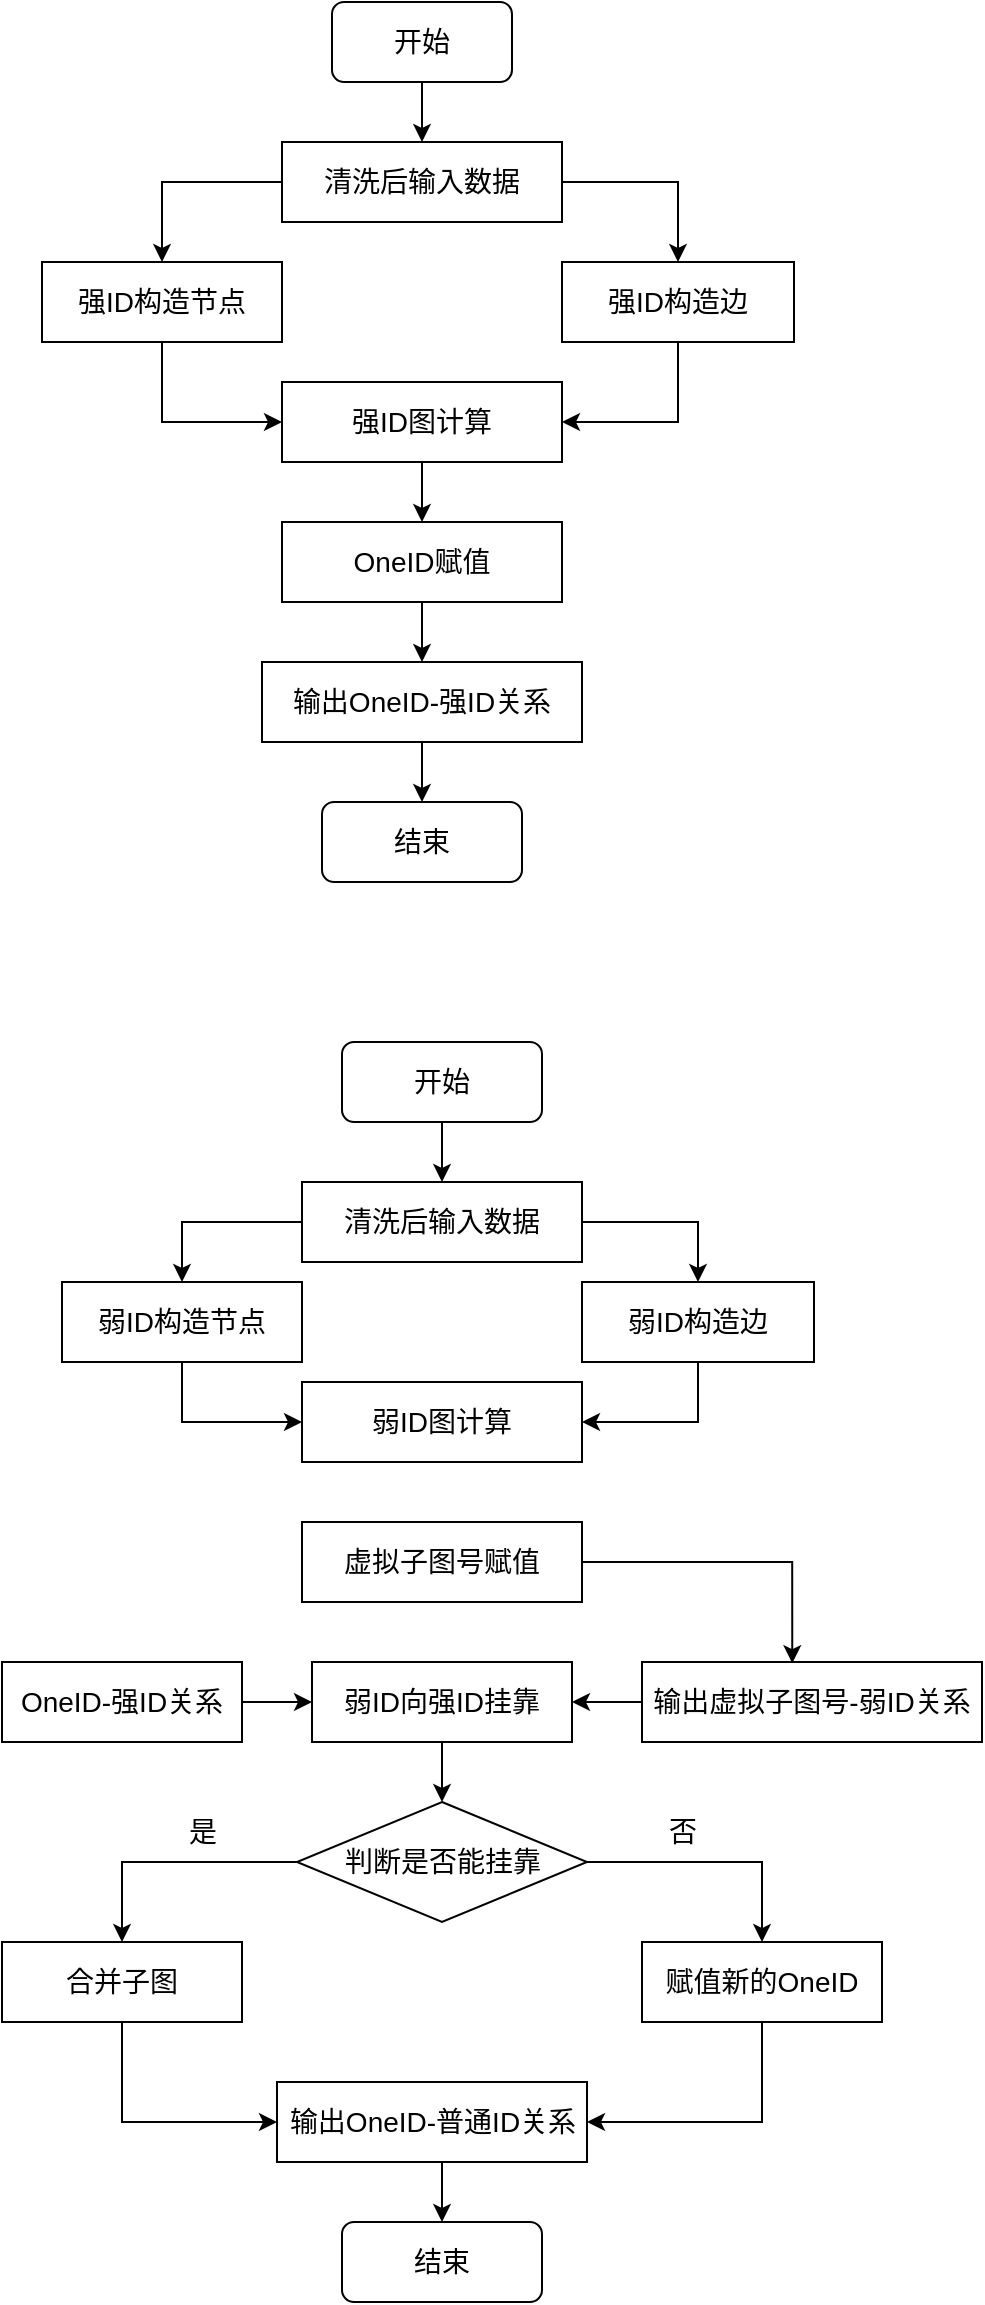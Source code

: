 <mxfile version="20.3.0" type="github">
  <diagram id="C5RBs43oDa-KdzZeNtuy" name="Page-1">
    <mxGraphModel dx="1550" dy="867" grid="1" gridSize="10" guides="1" tooltips="1" connect="1" arrows="1" fold="1" page="1" pageScale="1" pageWidth="827" pageHeight="1169" math="0" shadow="0">
      <root>
        <mxCell id="WIyWlLk6GJQsqaUBKTNV-0" />
        <mxCell id="WIyWlLk6GJQsqaUBKTNV-1" parent="WIyWlLk6GJQsqaUBKTNV-0" />
        <mxCell id="YwwYJsGPN3-Y0xMFqPzo-3" value="" style="edgeStyle=orthogonalEdgeStyle;rounded=0;orthogonalLoop=1;jettySize=auto;html=1;fontSize=14;exitX=0;exitY=0.5;exitDx=0;exitDy=0;" edge="1" parent="WIyWlLk6GJQsqaUBKTNV-1" source="YwwYJsGPN3-Y0xMFqPzo-0" target="YwwYJsGPN3-Y0xMFqPzo-2">
          <mxGeometry relative="1" as="geometry" />
        </mxCell>
        <mxCell id="YwwYJsGPN3-Y0xMFqPzo-5" style="edgeStyle=orthogonalEdgeStyle;rounded=0;orthogonalLoop=1;jettySize=auto;html=1;exitX=1;exitY=0.5;exitDx=0;exitDy=0;fontSize=14;" edge="1" parent="WIyWlLk6GJQsqaUBKTNV-1" source="YwwYJsGPN3-Y0xMFqPzo-0" target="YwwYJsGPN3-Y0xMFqPzo-4">
          <mxGeometry relative="1" as="geometry" />
        </mxCell>
        <mxCell id="YwwYJsGPN3-Y0xMFqPzo-0" value="&lt;font style=&quot;font-size: 14px;&quot;&gt;清洗后输入数据&lt;/font&gt;" style="rounded=0;whiteSpace=wrap;html=1;" vertex="1" parent="WIyWlLk6GJQsqaUBKTNV-1">
          <mxGeometry x="300" y="140" width="140" height="40" as="geometry" />
        </mxCell>
        <mxCell id="YwwYJsGPN3-Y0xMFqPzo-11" style="edgeStyle=orthogonalEdgeStyle;rounded=0;orthogonalLoop=1;jettySize=auto;html=1;exitX=0.5;exitY=1;exitDx=0;exitDy=0;entryX=0.5;entryY=0;entryDx=0;entryDy=0;fontSize=14;" edge="1" parent="WIyWlLk6GJQsqaUBKTNV-1" source="YwwYJsGPN3-Y0xMFqPzo-1" target="YwwYJsGPN3-Y0xMFqPzo-0">
          <mxGeometry relative="1" as="geometry" />
        </mxCell>
        <mxCell id="YwwYJsGPN3-Y0xMFqPzo-1" value="&lt;font style=&quot;font-size: 14px;&quot;&gt;开始&lt;/font&gt;" style="rounded=1;whiteSpace=wrap;html=1;" vertex="1" parent="WIyWlLk6GJQsqaUBKTNV-1">
          <mxGeometry x="325" y="70" width="90" height="40" as="geometry" />
        </mxCell>
        <mxCell id="YwwYJsGPN3-Y0xMFqPzo-7" style="edgeStyle=orthogonalEdgeStyle;rounded=0;orthogonalLoop=1;jettySize=auto;html=1;exitX=0.5;exitY=1;exitDx=0;exitDy=0;entryX=0;entryY=0.5;entryDx=0;entryDy=0;fontSize=14;" edge="1" parent="WIyWlLk6GJQsqaUBKTNV-1" source="YwwYJsGPN3-Y0xMFqPzo-2" target="YwwYJsGPN3-Y0xMFqPzo-6">
          <mxGeometry relative="1" as="geometry" />
        </mxCell>
        <mxCell id="YwwYJsGPN3-Y0xMFqPzo-2" value="&lt;font style=&quot;font-size: 14px;&quot;&gt;强ID构造节点&lt;/font&gt;" style="whiteSpace=wrap;html=1;rounded=0;" vertex="1" parent="WIyWlLk6GJQsqaUBKTNV-1">
          <mxGeometry x="180" y="200" width="120" height="40" as="geometry" />
        </mxCell>
        <mxCell id="YwwYJsGPN3-Y0xMFqPzo-8" style="edgeStyle=orthogonalEdgeStyle;rounded=0;orthogonalLoop=1;jettySize=auto;html=1;exitX=0.5;exitY=1;exitDx=0;exitDy=0;entryX=1;entryY=0.5;entryDx=0;entryDy=0;fontSize=14;" edge="1" parent="WIyWlLk6GJQsqaUBKTNV-1" source="YwwYJsGPN3-Y0xMFqPzo-4" target="YwwYJsGPN3-Y0xMFqPzo-6">
          <mxGeometry relative="1" as="geometry" />
        </mxCell>
        <mxCell id="YwwYJsGPN3-Y0xMFqPzo-4" value="&lt;font style=&quot;font-size: 14px;&quot;&gt;强ID构造边&lt;/font&gt;" style="rounded=0;whiteSpace=wrap;html=1;" vertex="1" parent="WIyWlLk6GJQsqaUBKTNV-1">
          <mxGeometry x="440" y="200" width="116" height="40" as="geometry" />
        </mxCell>
        <mxCell id="YwwYJsGPN3-Y0xMFqPzo-32" style="edgeStyle=orthogonalEdgeStyle;rounded=0;orthogonalLoop=1;jettySize=auto;html=1;exitX=0.5;exitY=1;exitDx=0;exitDy=0;entryX=0.5;entryY=0;entryDx=0;entryDy=0;fontSize=14;" edge="1" parent="WIyWlLk6GJQsqaUBKTNV-1" source="YwwYJsGPN3-Y0xMFqPzo-6" target="YwwYJsGPN3-Y0xMFqPzo-29">
          <mxGeometry relative="1" as="geometry" />
        </mxCell>
        <mxCell id="YwwYJsGPN3-Y0xMFqPzo-6" value="&lt;font style=&quot;font-size: 14px;&quot;&gt;强ID图计算&lt;/font&gt;" style="rounded=0;whiteSpace=wrap;html=1;" vertex="1" parent="WIyWlLk6GJQsqaUBKTNV-1">
          <mxGeometry x="300" y="260" width="140" height="40" as="geometry" />
        </mxCell>
        <mxCell id="YwwYJsGPN3-Y0xMFqPzo-14" style="edgeStyle=orthogonalEdgeStyle;rounded=0;orthogonalLoop=1;jettySize=auto;html=1;exitX=0.5;exitY=1;exitDx=0;exitDy=0;entryX=0.5;entryY=0;entryDx=0;entryDy=0;fontSize=14;" edge="1" parent="WIyWlLk6GJQsqaUBKTNV-1" source="YwwYJsGPN3-Y0xMFqPzo-9" target="YwwYJsGPN3-Y0xMFqPzo-12">
          <mxGeometry relative="1" as="geometry" />
        </mxCell>
        <mxCell id="YwwYJsGPN3-Y0xMFqPzo-9" value="&lt;font style=&quot;font-size: 14px;&quot;&gt;输出OneID-强ID关系&lt;/font&gt;" style="rounded=0;whiteSpace=wrap;html=1;" vertex="1" parent="WIyWlLk6GJQsqaUBKTNV-1">
          <mxGeometry x="290" y="400" width="160" height="40" as="geometry" />
        </mxCell>
        <mxCell id="YwwYJsGPN3-Y0xMFqPzo-12" value="&lt;font style=&quot;font-size: 14px;&quot;&gt;结束&lt;/font&gt;" style="rounded=1;whiteSpace=wrap;html=1;" vertex="1" parent="WIyWlLk6GJQsqaUBKTNV-1">
          <mxGeometry x="320" y="470" width="100" height="40" as="geometry" />
        </mxCell>
        <mxCell id="YwwYJsGPN3-Y0xMFqPzo-15" value="" style="edgeStyle=orthogonalEdgeStyle;rounded=0;orthogonalLoop=1;jettySize=auto;html=1;fontSize=14;exitX=0;exitY=0.5;exitDx=0;exitDy=0;" edge="1" parent="WIyWlLk6GJQsqaUBKTNV-1" source="YwwYJsGPN3-Y0xMFqPzo-17" target="YwwYJsGPN3-Y0xMFqPzo-21">
          <mxGeometry relative="1" as="geometry" />
        </mxCell>
        <mxCell id="YwwYJsGPN3-Y0xMFqPzo-16" style="edgeStyle=orthogonalEdgeStyle;rounded=0;orthogonalLoop=1;jettySize=auto;html=1;exitX=1;exitY=0.5;exitDx=0;exitDy=0;fontSize=14;" edge="1" parent="WIyWlLk6GJQsqaUBKTNV-1" source="YwwYJsGPN3-Y0xMFqPzo-17" target="YwwYJsGPN3-Y0xMFqPzo-23">
          <mxGeometry relative="1" as="geometry" />
        </mxCell>
        <mxCell id="YwwYJsGPN3-Y0xMFqPzo-17" value="&lt;font style=&quot;font-size: 14px;&quot;&gt;清洗后输入数据&lt;/font&gt;" style="rounded=0;whiteSpace=wrap;html=1;" vertex="1" parent="WIyWlLk6GJQsqaUBKTNV-1">
          <mxGeometry x="310" y="660" width="140" height="40" as="geometry" />
        </mxCell>
        <mxCell id="YwwYJsGPN3-Y0xMFqPzo-18" style="edgeStyle=orthogonalEdgeStyle;rounded=0;orthogonalLoop=1;jettySize=auto;html=1;exitX=0.5;exitY=1;exitDx=0;exitDy=0;entryX=0.5;entryY=0;entryDx=0;entryDy=0;fontSize=14;" edge="1" parent="WIyWlLk6GJQsqaUBKTNV-1" source="YwwYJsGPN3-Y0xMFqPzo-19" target="YwwYJsGPN3-Y0xMFqPzo-17">
          <mxGeometry relative="1" as="geometry" />
        </mxCell>
        <mxCell id="YwwYJsGPN3-Y0xMFqPzo-19" value="&lt;font style=&quot;font-size: 14px;&quot;&gt;开始&lt;/font&gt;" style="rounded=1;whiteSpace=wrap;html=1;" vertex="1" parent="WIyWlLk6GJQsqaUBKTNV-1">
          <mxGeometry x="330" y="590" width="100" height="40" as="geometry" />
        </mxCell>
        <mxCell id="YwwYJsGPN3-Y0xMFqPzo-20" style="edgeStyle=orthogonalEdgeStyle;rounded=0;orthogonalLoop=1;jettySize=auto;html=1;exitX=0.5;exitY=1;exitDx=0;exitDy=0;entryX=0;entryY=0.5;entryDx=0;entryDy=0;fontSize=14;" edge="1" parent="WIyWlLk6GJQsqaUBKTNV-1" source="YwwYJsGPN3-Y0xMFqPzo-21" target="YwwYJsGPN3-Y0xMFqPzo-25">
          <mxGeometry relative="1" as="geometry" />
        </mxCell>
        <mxCell id="YwwYJsGPN3-Y0xMFqPzo-21" value="&lt;font style=&quot;font-size: 14px;&quot;&gt;弱ID构造节点&lt;/font&gt;" style="whiteSpace=wrap;html=1;rounded=0;" vertex="1" parent="WIyWlLk6GJQsqaUBKTNV-1">
          <mxGeometry x="190" y="710" width="120" height="40" as="geometry" />
        </mxCell>
        <mxCell id="YwwYJsGPN3-Y0xMFqPzo-22" style="edgeStyle=orthogonalEdgeStyle;rounded=0;orthogonalLoop=1;jettySize=auto;html=1;exitX=0.5;exitY=1;exitDx=0;exitDy=0;entryX=1;entryY=0.5;entryDx=0;entryDy=0;fontSize=14;" edge="1" parent="WIyWlLk6GJQsqaUBKTNV-1" source="YwwYJsGPN3-Y0xMFqPzo-23" target="YwwYJsGPN3-Y0xMFqPzo-25">
          <mxGeometry relative="1" as="geometry" />
        </mxCell>
        <mxCell id="YwwYJsGPN3-Y0xMFqPzo-23" value="&lt;font style=&quot;font-size: 14px;&quot;&gt;弱ID构造边&lt;/font&gt;" style="rounded=0;whiteSpace=wrap;html=1;" vertex="1" parent="WIyWlLk6GJQsqaUBKTNV-1">
          <mxGeometry x="450" y="710" width="116" height="40" as="geometry" />
        </mxCell>
        <mxCell id="YwwYJsGPN3-Y0xMFqPzo-25" value="&lt;font style=&quot;font-size: 14px;&quot;&gt;弱ID图计算&lt;/font&gt;" style="rounded=0;whiteSpace=wrap;html=1;" vertex="1" parent="WIyWlLk6GJQsqaUBKTNV-1">
          <mxGeometry x="310" y="760" width="140" height="40" as="geometry" />
        </mxCell>
        <mxCell id="YwwYJsGPN3-Y0xMFqPzo-42" style="edgeStyle=orthogonalEdgeStyle;rounded=0;orthogonalLoop=1;jettySize=auto;html=1;exitX=0;exitY=0.5;exitDx=0;exitDy=0;entryX=1;entryY=0.5;entryDx=0;entryDy=0;fontSize=14;" edge="1" parent="WIyWlLk6GJQsqaUBKTNV-1" source="YwwYJsGPN3-Y0xMFqPzo-27" target="YwwYJsGPN3-Y0xMFqPzo-40">
          <mxGeometry relative="1" as="geometry" />
        </mxCell>
        <mxCell id="YwwYJsGPN3-Y0xMFqPzo-27" value="&lt;font style=&quot;font-size: 14px;&quot;&gt;输出虚拟子图号-弱ID关系&lt;/font&gt;" style="rounded=0;whiteSpace=wrap;html=1;" vertex="1" parent="WIyWlLk6GJQsqaUBKTNV-1">
          <mxGeometry x="480" y="900" width="170" height="40" as="geometry" />
        </mxCell>
        <mxCell id="YwwYJsGPN3-Y0xMFqPzo-28" value="&lt;font style=&quot;font-size: 14px;&quot;&gt;结束&lt;/font&gt;" style="rounded=1;whiteSpace=wrap;html=1;" vertex="1" parent="WIyWlLk6GJQsqaUBKTNV-1">
          <mxGeometry x="330" y="1180" width="100" height="40" as="geometry" />
        </mxCell>
        <mxCell id="YwwYJsGPN3-Y0xMFqPzo-34" style="edgeStyle=orthogonalEdgeStyle;rounded=0;orthogonalLoop=1;jettySize=auto;html=1;exitX=0.5;exitY=1;exitDx=0;exitDy=0;entryX=0.5;entryY=0;entryDx=0;entryDy=0;fontSize=14;" edge="1" parent="WIyWlLk6GJQsqaUBKTNV-1" source="YwwYJsGPN3-Y0xMFqPzo-29" target="YwwYJsGPN3-Y0xMFqPzo-9">
          <mxGeometry relative="1" as="geometry" />
        </mxCell>
        <mxCell id="YwwYJsGPN3-Y0xMFqPzo-29" value="&lt;font style=&quot;font-size: 14px;&quot;&gt;OneID赋值&lt;/font&gt;" style="rounded=0;whiteSpace=wrap;html=1;" vertex="1" parent="WIyWlLk6GJQsqaUBKTNV-1">
          <mxGeometry x="300" y="330" width="140" height="40" as="geometry" />
        </mxCell>
        <mxCell id="YwwYJsGPN3-Y0xMFqPzo-39" style="edgeStyle=orthogonalEdgeStyle;rounded=0;orthogonalLoop=1;jettySize=auto;html=1;entryX=0.442;entryY=0.015;entryDx=0;entryDy=0;entryPerimeter=0;fontSize=14;" edge="1" parent="WIyWlLk6GJQsqaUBKTNV-1" source="YwwYJsGPN3-Y0xMFqPzo-37" target="YwwYJsGPN3-Y0xMFqPzo-27">
          <mxGeometry relative="1" as="geometry" />
        </mxCell>
        <mxCell id="YwwYJsGPN3-Y0xMFqPzo-37" value="&lt;font style=&quot;font-size: 14px;&quot;&gt;虚拟子图号赋值&lt;/font&gt;" style="rounded=0;whiteSpace=wrap;html=1;" vertex="1" parent="WIyWlLk6GJQsqaUBKTNV-1">
          <mxGeometry x="310" y="830" width="140" height="40" as="geometry" />
        </mxCell>
        <mxCell id="YwwYJsGPN3-Y0xMFqPzo-41" style="edgeStyle=orthogonalEdgeStyle;rounded=0;orthogonalLoop=1;jettySize=auto;html=1;exitX=1;exitY=0.5;exitDx=0;exitDy=0;entryX=0;entryY=0.5;entryDx=0;entryDy=0;fontSize=14;" edge="1" parent="WIyWlLk6GJQsqaUBKTNV-1" source="YwwYJsGPN3-Y0xMFqPzo-38" target="YwwYJsGPN3-Y0xMFqPzo-40">
          <mxGeometry relative="1" as="geometry" />
        </mxCell>
        <mxCell id="YwwYJsGPN3-Y0xMFqPzo-38" value="&lt;font style=&quot;font-size: 14px;&quot;&gt;OneID-强ID关系&lt;/font&gt;" style="rounded=0;whiteSpace=wrap;html=1;" vertex="1" parent="WIyWlLk6GJQsqaUBKTNV-1">
          <mxGeometry x="160" y="900" width="120" height="40" as="geometry" />
        </mxCell>
        <mxCell id="YwwYJsGPN3-Y0xMFqPzo-45" style="edgeStyle=orthogonalEdgeStyle;rounded=0;orthogonalLoop=1;jettySize=auto;html=1;exitX=0.5;exitY=1;exitDx=0;exitDy=0;fontSize=14;" edge="1" parent="WIyWlLk6GJQsqaUBKTNV-1" source="YwwYJsGPN3-Y0xMFqPzo-40" target="YwwYJsGPN3-Y0xMFqPzo-43">
          <mxGeometry relative="1" as="geometry" />
        </mxCell>
        <mxCell id="YwwYJsGPN3-Y0xMFqPzo-40" value="&lt;span style=&quot;font-size: 14px;&quot;&gt;弱ID向强ID挂靠&lt;/span&gt;" style="rounded=0;whiteSpace=wrap;html=1;" vertex="1" parent="WIyWlLk6GJQsqaUBKTNV-1">
          <mxGeometry x="315" y="900" width="130" height="40" as="geometry" />
        </mxCell>
        <mxCell id="YwwYJsGPN3-Y0xMFqPzo-49" style="edgeStyle=orthogonalEdgeStyle;rounded=0;orthogonalLoop=1;jettySize=auto;html=1;entryX=0.5;entryY=0;entryDx=0;entryDy=0;fontSize=14;" edge="1" parent="WIyWlLk6GJQsqaUBKTNV-1" source="YwwYJsGPN3-Y0xMFqPzo-43" target="YwwYJsGPN3-Y0xMFqPzo-47">
          <mxGeometry relative="1" as="geometry" />
        </mxCell>
        <mxCell id="YwwYJsGPN3-Y0xMFqPzo-50" style="edgeStyle=orthogonalEdgeStyle;rounded=0;orthogonalLoop=1;jettySize=auto;html=1;fontSize=14;" edge="1" parent="WIyWlLk6GJQsqaUBKTNV-1" source="YwwYJsGPN3-Y0xMFqPzo-43" target="YwwYJsGPN3-Y0xMFqPzo-48">
          <mxGeometry relative="1" as="geometry" />
        </mxCell>
        <mxCell id="YwwYJsGPN3-Y0xMFqPzo-43" value="判断是否能挂靠" style="rhombus;whiteSpace=wrap;html=1;fontSize=14;" vertex="1" parent="WIyWlLk6GJQsqaUBKTNV-1">
          <mxGeometry x="307.5" y="970" width="145" height="60" as="geometry" />
        </mxCell>
        <mxCell id="YwwYJsGPN3-Y0xMFqPzo-46" style="edgeStyle=orthogonalEdgeStyle;rounded=0;orthogonalLoop=1;jettySize=auto;html=1;exitX=0.5;exitY=1;exitDx=0;exitDy=0;fontSize=14;" edge="1" parent="WIyWlLk6GJQsqaUBKTNV-1" source="YwwYJsGPN3-Y0xMFqPzo-43" target="YwwYJsGPN3-Y0xMFqPzo-43">
          <mxGeometry relative="1" as="geometry" />
        </mxCell>
        <mxCell id="YwwYJsGPN3-Y0xMFqPzo-54" style="edgeStyle=orthogonalEdgeStyle;rounded=0;orthogonalLoop=1;jettySize=auto;html=1;exitX=0.5;exitY=1;exitDx=0;exitDy=0;entryX=0;entryY=0.5;entryDx=0;entryDy=0;fontSize=14;" edge="1" parent="WIyWlLk6GJQsqaUBKTNV-1" source="YwwYJsGPN3-Y0xMFqPzo-47" target="YwwYJsGPN3-Y0xMFqPzo-53">
          <mxGeometry relative="1" as="geometry" />
        </mxCell>
        <mxCell id="YwwYJsGPN3-Y0xMFqPzo-47" value="&lt;font style=&quot;font-size: 14px;&quot;&gt;合并子图&lt;/font&gt;" style="rounded=0;whiteSpace=wrap;html=1;" vertex="1" parent="WIyWlLk6GJQsqaUBKTNV-1">
          <mxGeometry x="160" y="1040" width="120" height="40" as="geometry" />
        </mxCell>
        <mxCell id="YwwYJsGPN3-Y0xMFqPzo-58" style="edgeStyle=orthogonalEdgeStyle;rounded=0;orthogonalLoop=1;jettySize=auto;html=1;exitX=0.5;exitY=1;exitDx=0;exitDy=0;entryX=1;entryY=0.5;entryDx=0;entryDy=0;fontSize=14;" edge="1" parent="WIyWlLk6GJQsqaUBKTNV-1" source="YwwYJsGPN3-Y0xMFqPzo-48" target="YwwYJsGPN3-Y0xMFqPzo-53">
          <mxGeometry relative="1" as="geometry" />
        </mxCell>
        <mxCell id="YwwYJsGPN3-Y0xMFqPzo-48" value="&lt;font style=&quot;font-size: 14px;&quot;&gt;赋值新的OneID&lt;/font&gt;" style="rounded=0;whiteSpace=wrap;html=1;" vertex="1" parent="WIyWlLk6GJQsqaUBKTNV-1">
          <mxGeometry x="480" y="1040" width="120" height="40" as="geometry" />
        </mxCell>
        <mxCell id="YwwYJsGPN3-Y0xMFqPzo-51" value="否" style="text;html=1;align=center;verticalAlign=middle;resizable=0;points=[];autosize=1;strokeColor=none;fillColor=none;fontSize=14;" vertex="1" parent="WIyWlLk6GJQsqaUBKTNV-1">
          <mxGeometry x="480" y="970" width="40" height="30" as="geometry" />
        </mxCell>
        <mxCell id="YwwYJsGPN3-Y0xMFqPzo-52" value="是" style="text;html=1;align=center;verticalAlign=middle;resizable=0;points=[];autosize=1;strokeColor=none;fillColor=none;fontSize=14;" vertex="1" parent="WIyWlLk6GJQsqaUBKTNV-1">
          <mxGeometry x="240" y="970" width="40" height="30" as="geometry" />
        </mxCell>
        <mxCell id="YwwYJsGPN3-Y0xMFqPzo-60" style="edgeStyle=orthogonalEdgeStyle;rounded=0;orthogonalLoop=1;jettySize=auto;html=1;exitX=0.5;exitY=1;exitDx=0;exitDy=0;entryX=0.5;entryY=0;entryDx=0;entryDy=0;fontSize=14;" edge="1" parent="WIyWlLk6GJQsqaUBKTNV-1" source="YwwYJsGPN3-Y0xMFqPzo-53" target="YwwYJsGPN3-Y0xMFqPzo-28">
          <mxGeometry relative="1" as="geometry" />
        </mxCell>
        <mxCell id="YwwYJsGPN3-Y0xMFqPzo-53" value="&lt;font style=&quot;font-size: 14px;&quot;&gt;输出OneID-普通ID关系&lt;/font&gt;" style="rounded=0;whiteSpace=wrap;html=1;" vertex="1" parent="WIyWlLk6GJQsqaUBKTNV-1">
          <mxGeometry x="297.5" y="1110" width="155" height="40" as="geometry" />
        </mxCell>
      </root>
    </mxGraphModel>
  </diagram>
</mxfile>
